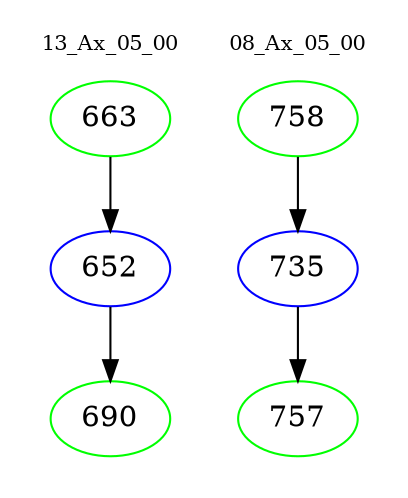 digraph{
subgraph cluster_0 {
color = white
label = "13_Ax_05_00";
fontsize=10;
T0_663 [label="663", color="green"]
T0_663 -> T0_652 [color="black"]
T0_652 [label="652", color="blue"]
T0_652 -> T0_690 [color="black"]
T0_690 [label="690", color="green"]
}
subgraph cluster_1 {
color = white
label = "08_Ax_05_00";
fontsize=10;
T1_758 [label="758", color="green"]
T1_758 -> T1_735 [color="black"]
T1_735 [label="735", color="blue"]
T1_735 -> T1_757 [color="black"]
T1_757 [label="757", color="green"]
}
}
